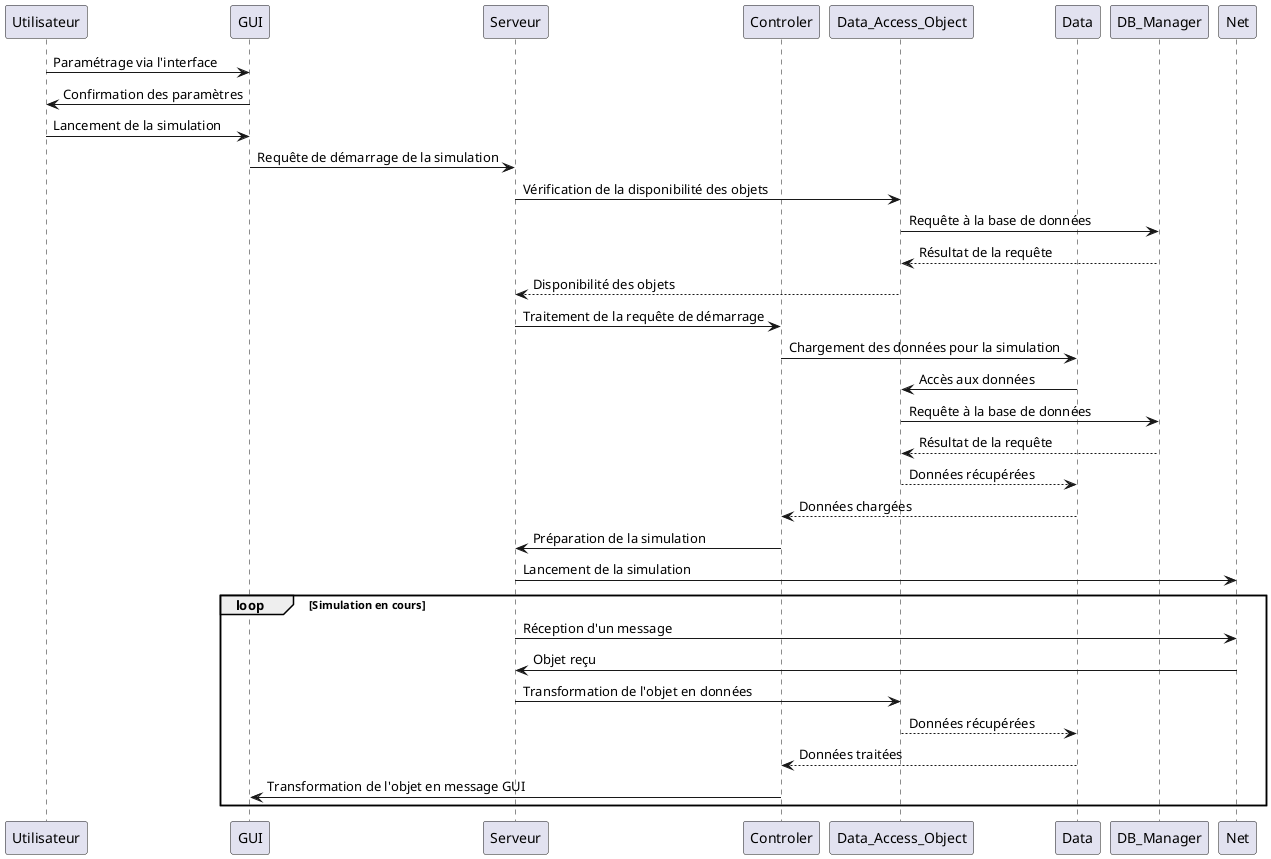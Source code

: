 @startuml

    participant Utilisateur
    participant GUI
    participant Serveur
    participant Controler
    participant Data_Access_Object
    participant Data
    participant DB_Manager
    participant Net

    Utilisateur -> GUI: Paramétrage via l'interface
    GUI -> Utilisateur: Confirmation des paramètres
    Utilisateur -> GUI: Lancement de la simulation
    GUI -> Serveur: Requête de démarrage de la simulation
    Serveur -> Data_Access_Object: Vérification de la disponibilité des objets
    Data_Access_Object -> DB_Manager: Requête à la base de données
    DB_Manager --> Data_Access_Object: Résultat de la requête
    Data_Access_Object --> Serveur: Disponibilité des objets
    Serveur -> Controler: Traitement de la requête de démarrage
    Controler -> Data: Chargement des données pour la simulation
    Data -> Data_Access_Object: Accès aux données
    Data_Access_Object -> DB_Manager: Requête à la base de données
    DB_Manager --> Data_Access_Object: Résultat de la requête
    Data_Access_Object --> Data: Données récupérées
    Data --> Controler: Données chargées
    Controler -> Serveur: Préparation de la simulation
    Serveur -> Net: Lancement de la simulation
    loop Simulation en cours
        Serveur -> Net: Réception d'un message
        Net -> Serveur: Objet reçu
        Serveur -> Data_Access_Object: Transformation de l'objet en données
        Data_Access_Object --> Data: Données récupérées
        Data --> Controler: Données traitées
        Controler -> GUI: Transformation de l'objet en message GUI
    end

@enduml

